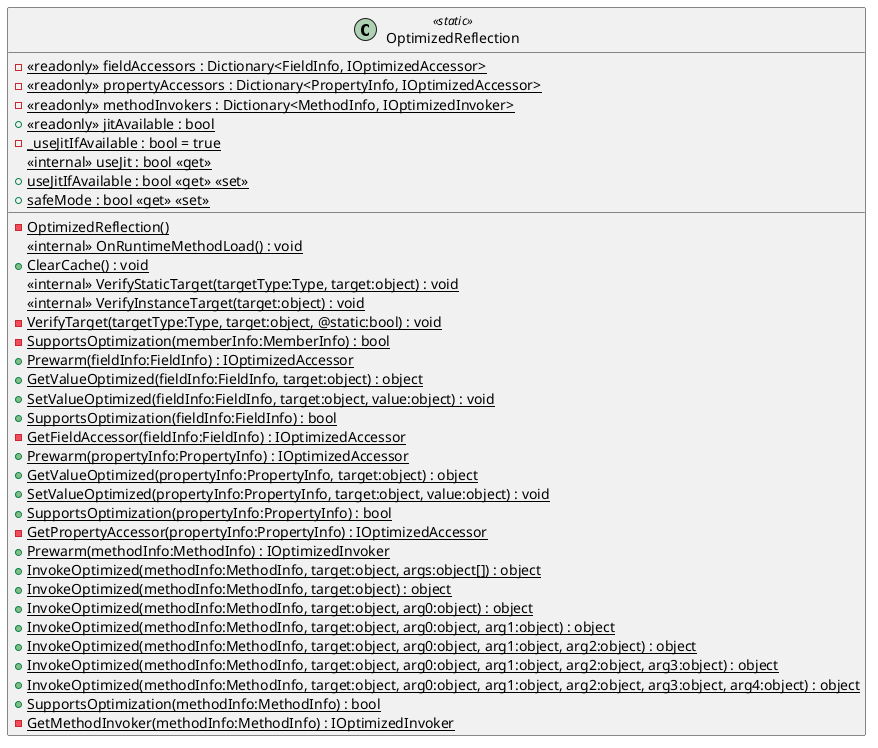 @startuml
class OptimizedReflection <<static>> {
    {static} - OptimizedReflection()
    - {static} <<readonly>> fieldAccessors : Dictionary<FieldInfo, IOptimizedAccessor>
    - {static} <<readonly>> propertyAccessors : Dictionary<PropertyInfo, IOptimizedAccessor>
    - {static} <<readonly>> methodInvokers : Dictionary<MethodInfo, IOptimizedInvoker>
    + {static} <<readonly>> jitAvailable : bool
    - {static} _useJitIfAvailable : bool = true
    <<internal>> {static} useJit : bool <<get>>
    + {static} useJitIfAvailable : bool <<get>> <<set>>
    + {static} safeMode : bool <<get>> <<set>>
    <<internal>> {static} OnRuntimeMethodLoad() : void
    + {static} ClearCache() : void
    <<internal>> {static} VerifyStaticTarget(targetType:Type, target:object) : void
    <<internal>> {static} VerifyInstanceTarget(target:object) : void
    - {static} VerifyTarget(targetType:Type, target:object, @static:bool) : void
    - {static} SupportsOptimization(memberInfo:MemberInfo) : bool
    + {static} Prewarm(fieldInfo:FieldInfo) : IOptimizedAccessor
    + {static} GetValueOptimized(fieldInfo:FieldInfo, target:object) : object
    + {static} SetValueOptimized(fieldInfo:FieldInfo, target:object, value:object) : void
    + {static} SupportsOptimization(fieldInfo:FieldInfo) : bool
    - {static} GetFieldAccessor(fieldInfo:FieldInfo) : IOptimizedAccessor
    + {static} Prewarm(propertyInfo:PropertyInfo) : IOptimizedAccessor
    + {static} GetValueOptimized(propertyInfo:PropertyInfo, target:object) : object
    + {static} SetValueOptimized(propertyInfo:PropertyInfo, target:object, value:object) : void
    + {static} SupportsOptimization(propertyInfo:PropertyInfo) : bool
    - {static} GetPropertyAccessor(propertyInfo:PropertyInfo) : IOptimizedAccessor
    + {static} Prewarm(methodInfo:MethodInfo) : IOptimizedInvoker
    + {static} InvokeOptimized(methodInfo:MethodInfo, target:object, args:object[]) : object
    + {static} InvokeOptimized(methodInfo:MethodInfo, target:object) : object
    + {static} InvokeOptimized(methodInfo:MethodInfo, target:object, arg0:object) : object
    + {static} InvokeOptimized(methodInfo:MethodInfo, target:object, arg0:object, arg1:object) : object
    + {static} InvokeOptimized(methodInfo:MethodInfo, target:object, arg0:object, arg1:object, arg2:object) : object
    + {static} InvokeOptimized(methodInfo:MethodInfo, target:object, arg0:object, arg1:object, arg2:object, arg3:object) : object
    + {static} InvokeOptimized(methodInfo:MethodInfo, target:object, arg0:object, arg1:object, arg2:object, arg3:object, arg4:object) : object
    + {static} SupportsOptimization(methodInfo:MethodInfo) : bool
    - {static} GetMethodInvoker(methodInfo:MethodInfo) : IOptimizedInvoker
}
@enduml
